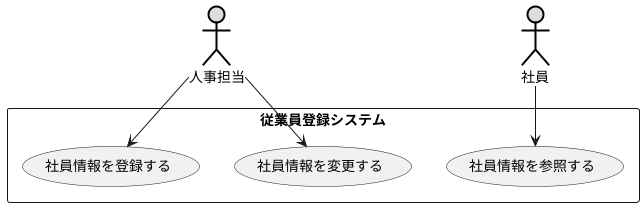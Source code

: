 @startuml 従業員登録システム
actor 人事担当 #DDDDDD;line:black;line.bold;
actor 社員 #DDDDDD;line:black;line.bold;
rectangle 従業員登録システム {
usecase 社員情報を変更する as T
usecase 社員情報を登録する as H
usecase 社員情報を参照する as S
}
人事担当-->T
人事担当-->H
社員-->S
@enduml